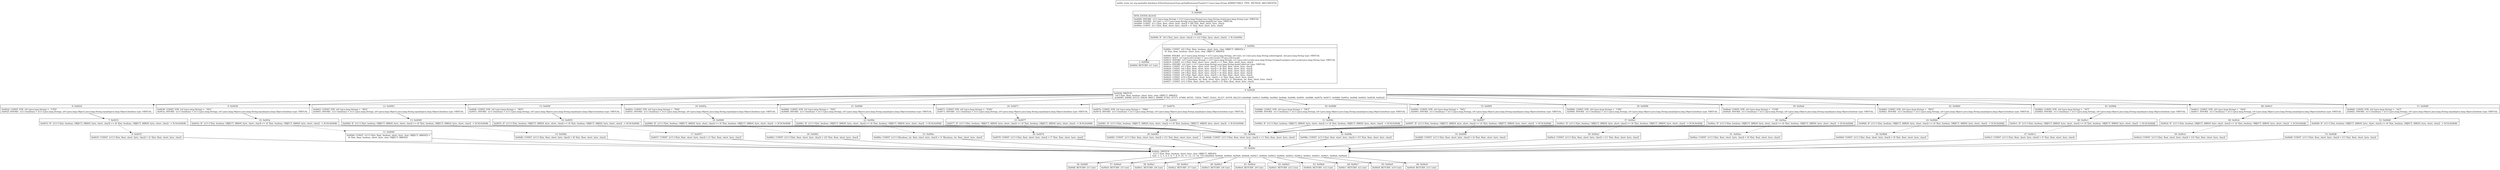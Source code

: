 digraph "CFG fororg.spatialite.database.SQLiteStatementType.getSqlStatementType(Ljava\/lang\/String;)I" {
Node_0 [shape=record,label="{0\:\ 0x0000|MTH_ENTER_BLOCK\l|0x0000: INVOKE  (r13 I:java.lang.String) = (r13 I:java.lang.String) java.lang.String.trim():java.lang.String type: VIRTUAL \l0x0004: INVOKE  (r0 I:int) = (r13 I:java.lang.String) java.lang.String.length():int type: VIRTUAL \l0x0008: CONST  (r1 I:?[int, float, short, byte, char]) = (99 ?[int, float, short, byte, char]) \l0x000a: CONST  (r2 I:?[int, float, short, byte, char]) = (3 ?[int, float, short, byte, char]) \l}"];
Node_1 [shape=record,label="{1\:\ 0x000b|0x000b: IF  (r0 I:?[int, byte, short, char]) \>= (r2 I:?[int, byte, short, char])  \-\> B:3:0x000e \l}"];
Node_2 [shape=record,label="{2\:\ 0x000d|0x000d: RETURN  (r1 I:int) \l}"];
Node_3 [shape=record,label="{3\:\ 0x000e|0x000e: CONST  (r0 I:?[int, float, boolean, short, byte, char, OBJECT, ARRAY]) = \l  (0 ?[int, float, boolean, short, byte, char, OBJECT, ARRAY])\l \l0x000f: INVOKE  (r13 I:java.lang.String) = (r13 I:java.lang.String), (r0 I:int), (r2 I:int) java.lang.String.substring(int, int):java.lang.String type: VIRTUAL \l0x0013: SGET  (r3 I:java.util.Locale) =  java.util.Locale.US java.util.Locale \l0x0015: INVOKE  (r13 I:java.lang.String) = (r13 I:java.lang.String), (r3 I:java.util.Locale) java.lang.String.toUpperCase(java.util.Locale):java.lang.String type: VIRTUAL \l0x0019: CONST  (r3 I:?[int, float, short, byte, char]) = (\-1 ?[int, float, short, byte, char]) \l0x001a: INVOKE  (r4 I:int) = (r13 I:java.lang.String) java.lang.String.hashCode():int type: VIRTUAL \l0x001e: CONST  (r5 I:?[int, float, short, byte, char]) = (9 ?[int, float, short, byte, char]) \l0x0020: CONST  (r6 I:?[int, float, short, byte, char]) = (8 ?[int, float, short, byte, char]) \l0x0022: CONST  (r7 I:?[int, float, short, byte, char]) = (7 ?[int, float, short, byte, char]) \l0x0023: CONST  (r8 I:?[int, float, short, byte, char]) = (4 ?[int, float, short, byte, char]) \l0x0024: CONST  (r9 I:?[int, float, short, byte, char]) = (6 ?[int, float, short, byte, char]) \l0x0025: CONST  (r10 I:?[int, float, short, byte, char]) = (2 ?[int, float, short, byte, char]) \l0x0026: CONST  (r11 I:?[boolean, int, float, short, byte, char]) = (1 ?[boolean, int, float, short, byte, char]) \l0x0027: CONST  (r12 I:?[int, float, short, byte, char]) = (5 ?[int, float, short, byte, char]) \l}"];
Node_4 [shape=record,label="{4\:\ 0x0028|0x0028: SWITCH  \l  (r4 I:?[int, float, boolean, short, byte, char, OBJECT, ARRAY])\l k:[64905, 64948, 65153, 65636, 66913, 66998, 67563, 67571, 67969, 68795, 72654, 79487, 81021, 81327, 81978, 84233] t:[0x00d0, 0x00c5, 0x00bb, 0x00b0, 0x00a6, 0x009b, 0x0091, 0x0086, 0x007b, 0x0071, 0x0066, 0x005a, 0x004f, 0x0043, 0x0038, 0x002d] \l}"];
Node_6 [shape=record,label="{6\:\ 0x002d|0x002d: CONST_STR  (r0 I:java.lang.String) =  \"UPD\" \l0x002f: INVOKE  (r13 I:boolean) = (r13 I:java.lang.String), (r0 I:java.lang.Object) java.lang.String.equals(java.lang.Object):boolean type: VIRTUAL \l}"];
Node_7 [shape=record,label="{7\:\ 0x0033|0x0033: IF  (r13 I:?[int, boolean, OBJECT, ARRAY, byte, short, char]) == (0 ?[int, boolean, OBJECT, ARRAY, byte, short, char])  \-\> B:54:0x00db \l}"];
Node_8 [shape=record,label="{8\:\ 0x0035|0x0035: CONST  (r13 I:?[int, float, short, byte, char]) = (2 ?[int, float, short, byte, char]) \l}"];
Node_9 [shape=record,label="{9\:\ 0x0038|0x0038: CONST_STR  (r4 I:java.lang.String) =  \"SEL\" \l0x003a: INVOKE  (r13 I:boolean) = (r13 I:java.lang.String), (r4 I:java.lang.Object) java.lang.String.equals(java.lang.Object):boolean type: VIRTUAL \l}"];
Node_10 [shape=record,label="{10\:\ 0x003e|0x003e: IF  (r13 I:?[int, boolean, OBJECT, ARRAY, byte, short, char]) == (0 ?[int, boolean, OBJECT, ARRAY, byte, short, char])  \-\> B:54:0x00db \l}"];
Node_11 [shape=record,label="{11\:\ 0x0040|0x0040: CONST  (r13 I:?[int, float, boolean, short, byte, char, OBJECT, ARRAY]) = \l  (0 ?[int, float, boolean, short, byte, char, OBJECT, ARRAY])\l \l}"];
Node_12 [shape=record,label="{12\:\ 0x0043|0x0043: CONST_STR  (r0 I:java.lang.String) =  \"ROL\" \l0x0045: INVOKE  (r13 I:boolean) = (r13 I:java.lang.String), (r0 I:java.lang.Object) java.lang.String.equals(java.lang.Object):boolean type: VIRTUAL \l}"];
Node_13 [shape=record,label="{13\:\ 0x0049|0x0049: IF  (r13 I:?[int, boolean, OBJECT, ARRAY, byte, short, char]) == (0 ?[int, boolean, OBJECT, ARRAY, byte, short, char])  \-\> B:54:0x00db \l}"];
Node_14 [shape=record,label="{14\:\ 0x004b|0x004b: CONST  (r13 I:?[int, float, short, byte, char]) = (8 ?[int, float, short, byte, char]) \l}"];
Node_15 [shape=record,label="{15\:\ 0x004f|0x004f: CONST_STR  (r0 I:java.lang.String) =  \"REP\" \l0x0051: INVOKE  (r13 I:boolean) = (r13 I:java.lang.String), (r0 I:java.lang.Object) java.lang.String.equals(java.lang.Object):boolean type: VIRTUAL \l}"];
Node_16 [shape=record,label="{16\:\ 0x0055|0x0055: IF  (r13 I:?[int, boolean, OBJECT, ARRAY, byte, short, char]) == (0 ?[int, boolean, OBJECT, ARRAY, byte, short, char])  \-\> B:54:0x00db \l}"];
Node_17 [shape=record,label="{17\:\ 0x0057|0x0057: CONST  (r13 I:?[int, float, short, byte, char]) = (3 ?[int, float, short, byte, char]) \l}"];
Node_18 [shape=record,label="{18\:\ 0x005a|0x005a: CONST_STR  (r0 I:java.lang.String) =  \"PRA\" \l0x005c: INVOKE  (r13 I:boolean) = (r13 I:java.lang.String), (r0 I:java.lang.Object) java.lang.String.equals(java.lang.Object):boolean type: VIRTUAL \l}"];
Node_19 [shape=record,label="{19\:\ 0x0060|0x0060: IF  (r13 I:?[int, boolean, OBJECT, ARRAY, byte, short, char]) == (0 ?[int, boolean, OBJECT, ARRAY, byte, short, char])  \-\> B:54:0x00db \l}"];
Node_20 [shape=record,label="{20\:\ 0x0062|0x0062: CONST  (r13 I:?[int, float, short, byte, char]) = (10 ?[int, float, short, byte, char]) \l}"];
Node_21 [shape=record,label="{21\:\ 0x0066|0x0066: CONST_STR  (r0 I:java.lang.String) =  \"INS\" \l0x0068: INVOKE  (r13 I:boolean) = (r13 I:java.lang.String), (r0 I:java.lang.Object) java.lang.String.equals(java.lang.Object):boolean type: VIRTUAL \l}"];
Node_22 [shape=record,label="{22\:\ 0x006c|0x006c: IF  (r13 I:?[int, boolean, OBJECT, ARRAY, byte, short, char]) == (0 ?[int, boolean, OBJECT, ARRAY, byte, short, char])  \-\> B:54:0x00db \l}"];
Node_23 [shape=record,label="{23\:\ 0x006e|0x006e: CONST  (r13 I:?[boolean, int, float, short, byte, char]) = (1 ?[boolean, int, float, short, byte, char]) \l}"];
Node_24 [shape=record,label="{24\:\ 0x0071|0x0071: CONST_STR  (r0 I:java.lang.String) =  \"END\" \l0x0073: INVOKE  (r13 I:boolean) = (r13 I:java.lang.String), (r0 I:java.lang.Object) java.lang.String.equals(java.lang.Object):boolean type: VIRTUAL \l}"];
Node_25 [shape=record,label="{25\:\ 0x0077|0x0077: IF  (r13 I:?[int, boolean, OBJECT, ARRAY, byte, short, char]) == (0 ?[int, boolean, OBJECT, ARRAY, byte, short, char])  \-\> B:54:0x00db \l}"];
Node_26 [shape=record,label="{26\:\ 0x0079|0x0079: CONST  (r13 I:?[int, float, short, byte, char]) = (7 ?[int, float, short, byte, char]) \l}"];
Node_27 [shape=record,label="{27\:\ 0x007b|0x007b: CONST_STR  (r0 I:java.lang.String) =  \"DRO\" \l0x007d: INVOKE  (r13 I:boolean) = (r13 I:java.lang.String), (r0 I:java.lang.Object) java.lang.String.equals(java.lang.Object):boolean type: VIRTUAL \l}"];
Node_28 [shape=record,label="{28\:\ 0x0081|0x0081: IF  (r13 I:?[int, boolean, OBJECT, ARRAY, byte, short, char]) == (0 ?[int, boolean, OBJECT, ARRAY, byte, short, char])  \-\> B:54:0x00db \l}"];
Node_29 [shape=record,label="{29\:\ 0x0083|0x0083: CONST  (r13 I:?[int, float, short, byte, char]) = (12 ?[int, float, short, byte, char]) \l}"];
Node_30 [shape=record,label="{30\:\ 0x0086|0x0086: CONST_STR  (r0 I:java.lang.String) =  \"DET\" \l0x0088: INVOKE  (r13 I:boolean) = (r13 I:java.lang.String), (r0 I:java.lang.Object) java.lang.String.equals(java.lang.Object):boolean type: VIRTUAL \l}"];
Node_31 [shape=record,label="{31\:\ 0x008c|0x008c: IF  (r13 I:?[int, boolean, OBJECT, ARRAY, byte, short, char]) == (0 ?[int, boolean, OBJECT, ARRAY, byte, short, char])  \-\> B:54:0x00db \l}"];
Node_32 [shape=record,label="{32\:\ 0x008e|0x008e: CONST  (r13 I:?[int, float, short, byte, char]) = (15 ?[int, float, short, byte, char]) \l}"];
Node_33 [shape=record,label="{33\:\ 0x0091|0x0091: CONST_STR  (r0 I:java.lang.String) =  \"DEL\" \l0x0093: INVOKE  (r13 I:boolean) = (r13 I:java.lang.String), (r0 I:java.lang.Object) java.lang.String.equals(java.lang.Object):boolean type: VIRTUAL \l}"];
Node_34 [shape=record,label="{34\:\ 0x0097|0x0097: IF  (r13 I:?[int, boolean, OBJECT, ARRAY, byte, short, char]) == (0 ?[int, boolean, OBJECT, ARRAY, byte, short, char])  \-\> B:54:0x00db \l}"];
Node_35 [shape=record,label="{35\:\ 0x0099|0x0099: CONST  (r13 I:?[int, float, short, byte, char]) = (4 ?[int, float, short, byte, char]) \l}"];
Node_36 [shape=record,label="{36\:\ 0x009b|0x009b: CONST_STR  (r0 I:java.lang.String) =  \"CRE\" \l0x009d: INVOKE  (r13 I:boolean) = (r13 I:java.lang.String), (r0 I:java.lang.Object) java.lang.String.equals(java.lang.Object):boolean type: VIRTUAL \l}"];
Node_37 [shape=record,label="{37\:\ 0x00a1|0x00a1: IF  (r13 I:?[int, boolean, OBJECT, ARRAY, byte, short, char]) == (0 ?[int, boolean, OBJECT, ARRAY, byte, short, char])  \-\> B:54:0x00db \l}"];
Node_38 [shape=record,label="{38\:\ 0x00a3|0x00a3: CONST  (r13 I:?[int, float, short, byte, char]) = (11 ?[int, float, short, byte, char]) \l}"];
Node_39 [shape=record,label="{39\:\ 0x00a6|0x00a6: CONST_STR  (r0 I:java.lang.String) =  \"COM\" \l0x00a8: INVOKE  (r13 I:boolean) = (r13 I:java.lang.String), (r0 I:java.lang.Object) java.lang.String.equals(java.lang.Object):boolean type: VIRTUAL \l}"];
Node_40 [shape=record,label="{40\:\ 0x00ac|0x00ac: IF  (r13 I:?[int, boolean, OBJECT, ARRAY, byte, short, char]) == (0 ?[int, boolean, OBJECT, ARRAY, byte, short, char])  \-\> B:54:0x00db \l}"];
Node_41 [shape=record,label="{41\:\ 0x00ae|0x00ae: CONST  (r13 I:?[int, float, short, byte, char]) = (6 ?[int, float, short, byte, char]) \l}"];
Node_42 [shape=record,label="{42\:\ 0x00b0|0x00b0: CONST_STR  (r0 I:java.lang.String) =  \"BEG\" \l0x00b2: INVOKE  (r13 I:boolean) = (r13 I:java.lang.String), (r0 I:java.lang.Object) java.lang.String.equals(java.lang.Object):boolean type: VIRTUAL \l}"];
Node_43 [shape=record,label="{43\:\ 0x00b6|0x00b6: IF  (r13 I:?[int, boolean, OBJECT, ARRAY, byte, short, char]) == (0 ?[int, boolean, OBJECT, ARRAY, byte, short, char])  \-\> B:54:0x00db \l}"];
Node_44 [shape=record,label="{44\:\ 0x00b8|0x00b8: CONST  (r13 I:?[int, float, short, byte, char]) = (9 ?[int, float, short, byte, char]) \l}"];
Node_45 [shape=record,label="{45\:\ 0x00bb|0x00bb: CONST_STR  (r0 I:java.lang.String) =  \"ATT\" \l0x00bd: INVOKE  (r13 I:boolean) = (r13 I:java.lang.String), (r0 I:java.lang.Object) java.lang.String.equals(java.lang.Object):boolean type: VIRTUAL \l}"];
Node_46 [shape=record,label="{46\:\ 0x00c1|0x00c1: IF  (r13 I:?[int, boolean, OBJECT, ARRAY, byte, short, char]) == (0 ?[int, boolean, OBJECT, ARRAY, byte, short, char])  \-\> B:54:0x00db \l}"];
Node_47 [shape=record,label="{47\:\ 0x00c3|0x00c3: CONST  (r13 I:?[int, float, short, byte, char]) = (5 ?[int, float, short, byte, char]) \l}"];
Node_48 [shape=record,label="{48\:\ 0x00c5|0x00c5: CONST_STR  (r0 I:java.lang.String) =  \"ANA\" \l0x00c7: INVOKE  (r13 I:boolean) = (r13 I:java.lang.String), (r0 I:java.lang.Object) java.lang.String.equals(java.lang.Object):boolean type: VIRTUAL \l}"];
Node_49 [shape=record,label="{49\:\ 0x00cb|0x00cb: IF  (r13 I:?[int, boolean, OBJECT, ARRAY, byte, short, char]) == (0 ?[int, boolean, OBJECT, ARRAY, byte, short, char])  \-\> B:54:0x00db \l}"];
Node_50 [shape=record,label="{50\:\ 0x00cd|0x00cd: CONST  (r13 I:?[int, float, short, byte, char]) = (14 ?[int, float, short, byte, char]) \l}"];
Node_51 [shape=record,label="{51\:\ 0x00d0|0x00d0: CONST_STR  (r0 I:java.lang.String) =  \"ALT\" \l0x00d2: INVOKE  (r13 I:boolean) = (r13 I:java.lang.String), (r0 I:java.lang.Object) java.lang.String.equals(java.lang.Object):boolean type: VIRTUAL \l}"];
Node_52 [shape=record,label="{52\:\ 0x00d6|0x00d6: IF  (r13 I:?[int, boolean, OBJECT, ARRAY, byte, short, char]) == (0 ?[int, boolean, OBJECT, ARRAY, byte, short, char])  \-\> B:54:0x00db \l}"];
Node_53 [shape=record,label="{53\:\ 0x00d8|0x00d8: CONST  (r13 I:?[int, float, short, byte, char]) = (13 ?[int, float, short, byte, char]) \l}"];
Node_54 [shape=record,label="{54\:\ 0x00db|0x00db: CONST  (r13 I:?[int, float, short, byte, char]) = (\-1 ?[int, float, short, byte, char]) \l}"];
Node_55 [shape=record,label="{55\:\ 0x00dc|0x00dc: SWITCH  \l  (r13 I:?[int, float, boolean, short, byte, char, OBJECT, ARRAY])\l k:[0, 1, 2, 3, 4, 5, 6, 7, 8, 9, 10, 11, 12, 13, 14, 15] t:[0x00e9, 0x00e8, 0x00e8, 0x00e8, 0x00e8, 0x00e7, 0x00e6, 0x00e5, 0x00e4, 0x00e3, 0x00e2, 0x00e1, 0x00e1, 0x00e1, 0x00e0, 0x00e0] \l}"];
Node_56 [shape=record,label="{56\:\ 0x00df|0x00df: RETURN  (r1 I:int) \l}"];
Node_57 [shape=record,label="{57\:\ 0x00e0|0x00e0: RETURN  (r5 I:int) \l}"];
Node_58 [shape=record,label="{58\:\ 0x00e1|0x00e1: RETURN  (r6 I:int) \l}"];
Node_59 [shape=record,label="{59\:\ 0x00e2|0x00e2: RETURN  (r7 I:int) \l}"];
Node_60 [shape=record,label="{60\:\ 0x00e3|0x00e3: RETURN  (r8 I:int) \l}"];
Node_61 [shape=record,label="{61\:\ 0x00e4|0x00e4: RETURN  (r9 I:int) \l}"];
Node_62 [shape=record,label="{62\:\ 0x00e5|0x00e5: RETURN  (r12 I:int) \l}"];
Node_63 [shape=record,label="{63\:\ 0x00e6|0x00e6: RETURN  (r12 I:int) \l}"];
Node_64 [shape=record,label="{64\:\ 0x00e7|0x00e7: RETURN  (r2 I:int) \l}"];
Node_65 [shape=record,label="{65\:\ 0x00e8|0x00e8: RETURN  (r10 I:int) \l}"];
Node_66 [shape=record,label="{66\:\ 0x00e9|0x00e9: RETURN  (r11 I:int) \l}"];
MethodNode[shape=record,label="{public static int org.spatialite.database.SQLiteStatementType.getSqlStatementType((r13 I:java.lang.String A[IMMUTABLE_TYPE, METHOD_ARGUMENT])) }"];
MethodNode -> Node_0;
Node_0 -> Node_1;
Node_1 -> Node_2[style=dashed];
Node_1 -> Node_3;
Node_3 -> Node_4;
Node_4 -> Node_6;
Node_4 -> Node_9;
Node_4 -> Node_12;
Node_4 -> Node_15;
Node_4 -> Node_18;
Node_4 -> Node_21;
Node_4 -> Node_24;
Node_4 -> Node_27;
Node_4 -> Node_30;
Node_4 -> Node_33;
Node_4 -> Node_36;
Node_4 -> Node_39;
Node_4 -> Node_42;
Node_4 -> Node_45;
Node_4 -> Node_48;
Node_4 -> Node_51;
Node_4 -> Node_54;
Node_6 -> Node_7;
Node_7 -> Node_8[style=dashed];
Node_7 -> Node_54;
Node_8 -> Node_55;
Node_9 -> Node_10;
Node_10 -> Node_11[style=dashed];
Node_10 -> Node_54;
Node_11 -> Node_55;
Node_12 -> Node_13;
Node_13 -> Node_14[style=dashed];
Node_13 -> Node_54;
Node_14 -> Node_55;
Node_15 -> Node_16;
Node_16 -> Node_17[style=dashed];
Node_16 -> Node_54;
Node_17 -> Node_55;
Node_18 -> Node_19;
Node_19 -> Node_20[style=dashed];
Node_19 -> Node_54;
Node_20 -> Node_55;
Node_21 -> Node_22;
Node_22 -> Node_23[style=dashed];
Node_22 -> Node_54;
Node_23 -> Node_55;
Node_24 -> Node_25;
Node_25 -> Node_26[style=dashed];
Node_25 -> Node_54;
Node_26 -> Node_55;
Node_27 -> Node_28;
Node_28 -> Node_29[style=dashed];
Node_28 -> Node_54;
Node_29 -> Node_55;
Node_30 -> Node_31;
Node_31 -> Node_32[style=dashed];
Node_31 -> Node_54;
Node_32 -> Node_55;
Node_33 -> Node_34;
Node_34 -> Node_35[style=dashed];
Node_34 -> Node_54;
Node_35 -> Node_55;
Node_36 -> Node_37;
Node_37 -> Node_38[style=dashed];
Node_37 -> Node_54;
Node_38 -> Node_55;
Node_39 -> Node_40;
Node_40 -> Node_41[style=dashed];
Node_40 -> Node_54;
Node_41 -> Node_55;
Node_42 -> Node_43;
Node_43 -> Node_44[style=dashed];
Node_43 -> Node_54;
Node_44 -> Node_55;
Node_45 -> Node_46;
Node_46 -> Node_47[style=dashed];
Node_46 -> Node_54;
Node_47 -> Node_55;
Node_48 -> Node_49;
Node_49 -> Node_50[style=dashed];
Node_49 -> Node_54;
Node_50 -> Node_55;
Node_51 -> Node_52;
Node_52 -> Node_53[style=dashed];
Node_52 -> Node_54;
Node_53 -> Node_55;
Node_54 -> Node_55;
Node_55 -> Node_56;
Node_55 -> Node_57;
Node_55 -> Node_58;
Node_55 -> Node_59;
Node_55 -> Node_60;
Node_55 -> Node_61;
Node_55 -> Node_62;
Node_55 -> Node_63;
Node_55 -> Node_64;
Node_55 -> Node_65;
Node_55 -> Node_66;
}


